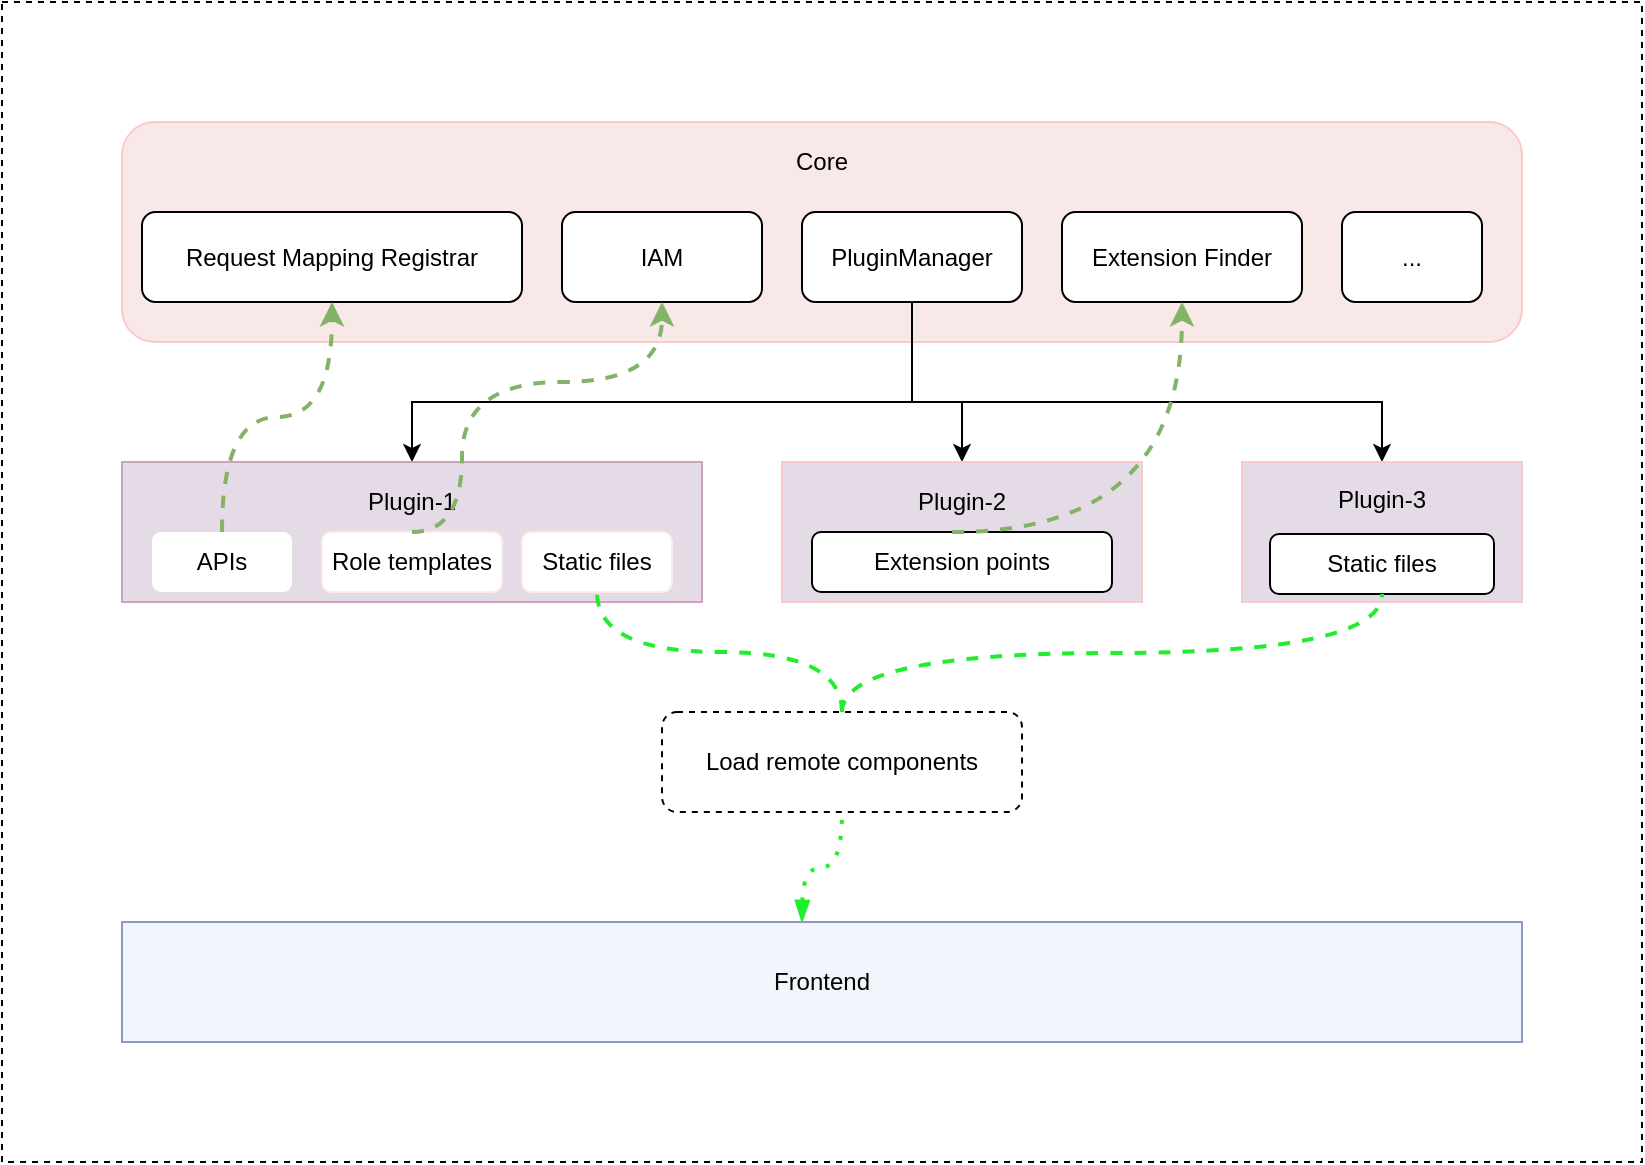 <mxfile version="18.0.1" type="device"><diagram name="Page-1" id="5f0bae14-7c28-e335-631c-24af17079c00"><mxGraphModel dx="1580" dy="1097" grid="1" gridSize="10" guides="1" tooltips="1" connect="1" arrows="1" fold="1" page="1" pageScale="1" pageWidth="1100" pageHeight="850" background="none" math="0" shadow="0"><root><mxCell id="0"/><mxCell id="1" parent="0"/><mxCell id="ZPVsJwoKhBv2PM2kB9px-57" value="" style="rounded=0;whiteSpace=wrap;html=1;dashed=1;labelBackgroundColor=none;labelBorderColor=none;" vertex="1" parent="1"><mxGeometry x="150" y="70" width="820" height="580" as="geometry"/></mxCell><mxCell id="ZPVsJwoKhBv2PM2kB9px-8" value="" style="rounded=1;whiteSpace=wrap;html=1;labelBackgroundColor=none;labelBorderColor=none;fillColor=#F8E8E7;strokeColor=#F8CAC9;" vertex="1" parent="1"><mxGeometry x="210" y="130" width="700" height="110" as="geometry"/></mxCell><mxCell id="iYctzyc8GO7ducQuubpG-2" value="Request Mapping Registrar" style="rounded=1;whiteSpace=wrap;html=1;" parent="1" vertex="1"><mxGeometry x="220" y="175" width="190" height="45" as="geometry"/></mxCell><mxCell id="ZPVsJwoKhBv2PM2kB9px-47" value="" style="edgeStyle=orthogonalEdgeStyle;rounded=0;orthogonalLoop=1;jettySize=auto;html=1;fontColor=#000000;entryX=0.5;entryY=0;entryDx=0;entryDy=0;" edge="1" parent="1" source="ZPVsJwoKhBv2PM2kB9px-2" target="ZPVsJwoKhBv2PM2kB9px-11"><mxGeometry relative="1" as="geometry"><Array as="points"><mxPoint x="605" y="270"/><mxPoint x="355" y="270"/></Array></mxGeometry></mxCell><mxCell id="ZPVsJwoKhBv2PM2kB9px-48" style="edgeStyle=orthogonalEdgeStyle;rounded=0;orthogonalLoop=1;jettySize=auto;html=1;fontColor=#000000;" edge="1" parent="1" source="ZPVsJwoKhBv2PM2kB9px-2" target="ZPVsJwoKhBv2PM2kB9px-18"><mxGeometry relative="1" as="geometry"><Array as="points"><mxPoint x="605" y="270"/><mxPoint x="630" y="270"/></Array></mxGeometry></mxCell><mxCell id="ZPVsJwoKhBv2PM2kB9px-49" style="edgeStyle=orthogonalEdgeStyle;rounded=0;orthogonalLoop=1;jettySize=auto;html=1;entryX=0.5;entryY=0;entryDx=0;entryDy=0;fontColor=#000000;" edge="1" parent="1" source="ZPVsJwoKhBv2PM2kB9px-2" target="ZPVsJwoKhBv2PM2kB9px-20"><mxGeometry relative="1" as="geometry"><Array as="points"><mxPoint x="605" y="270"/><mxPoint x="840" y="270"/></Array></mxGeometry></mxCell><mxCell id="ZPVsJwoKhBv2PM2kB9px-2" value="&lt;span style=&quot;&quot;&gt;PluginManager&lt;/span&gt;" style="rounded=1;whiteSpace=wrap;html=1;" vertex="1" parent="1"><mxGeometry x="550" y="175" width="110" height="45" as="geometry"/></mxCell><mxCell id="ZPVsJwoKhBv2PM2kB9px-3" value="IAM" style="rounded=1;whiteSpace=wrap;html=1;" vertex="1" parent="1"><mxGeometry x="430" y="175" width="100" height="45" as="geometry"/></mxCell><mxCell id="ZPVsJwoKhBv2PM2kB9px-4" style="edgeStyle=orthogonalEdgeStyle;rounded=0;orthogonalLoop=1;jettySize=auto;html=1;exitX=0.5;exitY=1;exitDx=0;exitDy=0;" edge="1" parent="1" source="ZPVsJwoKhBv2PM2kB9px-3" target="ZPVsJwoKhBv2PM2kB9px-3"><mxGeometry relative="1" as="geometry"/></mxCell><mxCell id="ZPVsJwoKhBv2PM2kB9px-5" value="Extension Finder" style="rounded=1;whiteSpace=wrap;html=1;" vertex="1" parent="1"><mxGeometry x="680" y="175" width="120" height="45" as="geometry"/></mxCell><mxCell id="ZPVsJwoKhBv2PM2kB9px-9" value="Core" style="text;html=1;strokeColor=none;fillColor=none;align=center;verticalAlign=middle;whiteSpace=wrap;rounded=0;" vertex="1" parent="1"><mxGeometry x="530" y="135" width="60" height="30" as="geometry"/></mxCell><mxCell id="ZPVsJwoKhBv2PM2kB9px-23" value="" style="group" vertex="1" connectable="0" parent="1"><mxGeometry x="210" y="300" width="290" height="70" as="geometry"/></mxCell><mxCell id="ZPVsJwoKhBv2PM2kB9px-11" value="" style="rounded=0;whiteSpace=wrap;html=1;labelBackgroundColor=none;labelBorderColor=none;strokeColor=#CDA2BE;fillColor=#E4DBE7;" vertex="1" parent="ZPVsJwoKhBv2PM2kB9px-23"><mxGeometry width="290" height="70" as="geometry"/></mxCell><mxCell id="ZPVsJwoKhBv2PM2kB9px-12" value="APIs" style="rounded=1;whiteSpace=wrap;html=1;labelBackgroundColor=none;labelBorderColor=none;fontColor=#000000;strokeColor=none;fillColor=#FFFFFF;" vertex="1" parent="ZPVsJwoKhBv2PM2kB9px-23"><mxGeometry x="15" y="35" width="70" height="30" as="geometry"/></mxCell><mxCell id="ZPVsJwoKhBv2PM2kB9px-13" value="Role templates" style="rounded=1;whiteSpace=wrap;html=1;labelBackgroundColor=none;labelBorderColor=none;fontColor=#000000;strokeColor=#FFEBEB;fillColor=#FFFFFF;" vertex="1" parent="ZPVsJwoKhBv2PM2kB9px-23"><mxGeometry x="100" y="35" width="90" height="30" as="geometry"/></mxCell><mxCell id="ZPVsJwoKhBv2PM2kB9px-14" value="Static files" style="rounded=1;whiteSpace=wrap;html=1;labelBackgroundColor=none;labelBorderColor=none;fontColor=#000000;strokeColor=#FFEBEB;fillColor=#FFFFFF;" vertex="1" parent="ZPVsJwoKhBv2PM2kB9px-23"><mxGeometry x="200" y="35" width="75" height="30" as="geometry"/></mxCell><mxCell id="ZPVsJwoKhBv2PM2kB9px-22" value="Plugin-1" style="text;html=1;strokeColor=none;fillColor=none;align=center;verticalAlign=middle;whiteSpace=wrap;rounded=0;labelBackgroundColor=none;labelBorderColor=none;fontColor=#000000;" vertex="1" parent="ZPVsJwoKhBv2PM2kB9px-23"><mxGeometry x="115" y="7" width="60" height="25" as="geometry"/></mxCell><mxCell id="ZPVsJwoKhBv2PM2kB9px-30" value="" style="group;fillColor=#d5e8d4;strokeColor=#82b366;" vertex="1" connectable="0" parent="1"><mxGeometry x="540" y="300" width="180" height="70" as="geometry"/></mxCell><mxCell id="ZPVsJwoKhBv2PM2kB9px-18" value="" style="rounded=0;whiteSpace=wrap;html=1;labelBackgroundColor=none;labelBorderColor=none;fontColor=#000000;strokeColor=#F8CAC9;fillColor=#E4DBE7;container=0;" vertex="1" parent="ZPVsJwoKhBv2PM2kB9px-30"><mxGeometry width="180" height="70" as="geometry"/></mxCell><mxCell id="ZPVsJwoKhBv2PM2kB9px-19" value="Extension points" style="rounded=1;whiteSpace=wrap;html=1;labelBackgroundColor=none;labelBorderColor=none;container=0;" vertex="1" parent="ZPVsJwoKhBv2PM2kB9px-30"><mxGeometry x="15" y="35" width="150" height="30" as="geometry"/></mxCell><mxCell id="ZPVsJwoKhBv2PM2kB9px-25" value="Plugin-2" style="text;html=1;strokeColor=none;fillColor=none;align=center;verticalAlign=middle;whiteSpace=wrap;rounded=0;labelBackgroundColor=none;labelBorderColor=none;fontColor=#000000;container=0;" vertex="1" parent="ZPVsJwoKhBv2PM2kB9px-30"><mxGeometry x="45" y="10" width="90" height="20" as="geometry"/></mxCell><mxCell id="ZPVsJwoKhBv2PM2kB9px-46" value="" style="endArrow=classic;html=1;rounded=0;fontColor=#000000;entryX=0.5;entryY=1;entryDx=0;entryDy=0;fillColor=#d5e8d4;strokeColor=#82b366;dashed=1;strokeWidth=2;edgeStyle=orthogonalEdgeStyle;curved=1;" edge="1" parent="ZPVsJwoKhBv2PM2kB9px-30" target="ZPVsJwoKhBv2PM2kB9px-5"><mxGeometry width="50" height="50" relative="1" as="geometry"><mxPoint x="85" y="35" as="sourcePoint"/><mxPoint x="135" y="-15" as="targetPoint"/></mxGeometry></mxCell><mxCell id="ZPVsJwoKhBv2PM2kB9px-31" value="" style="group" vertex="1" connectable="0" parent="1"><mxGeometry x="770" y="300" width="140" height="70" as="geometry"/></mxCell><mxCell id="ZPVsJwoKhBv2PM2kB9px-20" value="" style="rounded=0;whiteSpace=wrap;html=1;labelBackgroundColor=none;labelBorderColor=none;fontColor=#000000;strokeColor=#F8CAC9;fillColor=#E4DBE7;" vertex="1" parent="ZPVsJwoKhBv2PM2kB9px-31"><mxGeometry width="140" height="70" as="geometry"/></mxCell><mxCell id="ZPVsJwoKhBv2PM2kB9px-21" value="Static files" style="rounded=1;whiteSpace=wrap;html=1;labelBackgroundColor=none;labelBorderColor=none;" vertex="1" parent="ZPVsJwoKhBv2PM2kB9px-31"><mxGeometry x="14" y="36" width="112" height="30" as="geometry"/></mxCell><mxCell id="ZPVsJwoKhBv2PM2kB9px-29" value="Plugin-3" style="text;html=1;strokeColor=none;fillColor=none;align=center;verticalAlign=middle;whiteSpace=wrap;rounded=0;labelBackgroundColor=none;labelBorderColor=none;fontColor=#000000;" vertex="1" parent="ZPVsJwoKhBv2PM2kB9px-31"><mxGeometry x="28" y="8" width="84" height="22" as="geometry"/></mxCell><mxCell id="ZPVsJwoKhBv2PM2kB9px-34" value="..." style="rounded=1;whiteSpace=wrap;html=1;" vertex="1" parent="1"><mxGeometry x="820" y="175" width="70" height="45" as="geometry"/></mxCell><mxCell id="ZPVsJwoKhBv2PM2kB9px-42" value="" style="endArrow=classic;html=1;rounded=0;fontColor=#000000;exitX=0.5;exitY=0;exitDx=0;exitDy=0;entryX=0.5;entryY=1;entryDx=0;entryDy=0;fillColor=#d5e8d4;strokeColor=#82b366;dashed=1;strokeWidth=2;edgeStyle=orthogonalEdgeStyle;curved=1;" edge="1" parent="1" source="ZPVsJwoKhBv2PM2kB9px-12" target="iYctzyc8GO7ducQuubpG-2"><mxGeometry width="50" height="50" relative="1" as="geometry"><mxPoint x="520" y="170" as="sourcePoint"/><mxPoint x="570" y="120" as="targetPoint"/></mxGeometry></mxCell><mxCell id="ZPVsJwoKhBv2PM2kB9px-50" value="" style="curved=1;endArrow=classic;html=1;rounded=0;fontColor=#000000;entryX=0.5;entryY=1;entryDx=0;entryDy=0;exitX=0.5;exitY=0;exitDx=0;exitDy=0;fillColor=#d5e8d4;strokeColor=#82b366;dashed=1;strokeWidth=2;edgeStyle=orthogonalEdgeStyle;" edge="1" parent="1" source="ZPVsJwoKhBv2PM2kB9px-13" target="ZPVsJwoKhBv2PM2kB9px-3"><mxGeometry width="50" height="50" relative="1" as="geometry"><mxPoint x="260" y="520" as="sourcePoint"/><mxPoint x="390" y="440" as="targetPoint"/><Array as="points"><mxPoint x="380" y="335"/><mxPoint x="380" y="260"/><mxPoint x="480" y="260"/></Array></mxGeometry></mxCell><mxCell id="ZPVsJwoKhBv2PM2kB9px-51" value="Frontend" style="rounded=0;whiteSpace=wrap;html=1;labelBackgroundColor=none;labelBorderColor=none;strokeColor=#8B99BF;fillColor=#F2F5FC;" vertex="1" parent="1"><mxGeometry x="210" y="530" width="700" height="60" as="geometry"/></mxCell><mxCell id="ZPVsJwoKhBv2PM2kB9px-52" value="Load remote components" style="rounded=1;whiteSpace=wrap;html=1;labelBackgroundColor=none;labelBorderColor=none;dashed=1;" vertex="1" parent="1"><mxGeometry x="480" y="425" width="180" height="50" as="geometry"/></mxCell><mxCell id="ZPVsJwoKhBv2PM2kB9px-54" value="" style="endArrow=none;dashed=1;html=1;strokeWidth=2;rounded=0;fontColor=#000000;entryX=0.5;entryY=1;entryDx=0;entryDy=0;exitX=0.5;exitY=0;exitDx=0;exitDy=0;edgeStyle=orthogonalEdgeStyle;curved=1;fillColor=#60a917;strokeColor=#21ED2F;" edge="1" parent="1" source="ZPVsJwoKhBv2PM2kB9px-52" target="ZPVsJwoKhBv2PM2kB9px-14"><mxGeometry width="50" height="50" relative="1" as="geometry"><mxPoint x="410" y="430" as="sourcePoint"/><mxPoint x="460" y="380" as="targetPoint"/></mxGeometry></mxCell><mxCell id="ZPVsJwoKhBv2PM2kB9px-55" value="" style="endArrow=none;dashed=1;html=1;dashPattern=1 3;strokeWidth=2;rounded=0;fontColor=#000000;curved=1;entryX=0.5;entryY=1;entryDx=0;entryDy=0;edgeStyle=orthogonalEdgeStyle;startArrow=blockThin;startFill=1;fillColor=#60a917;strokeColor=#21ED2F;" edge="1" parent="1" target="ZPVsJwoKhBv2PM2kB9px-52"><mxGeometry width="50" height="50" relative="1" as="geometry"><mxPoint x="550" y="530" as="sourcePoint"/><mxPoint x="550" y="480" as="targetPoint"/></mxGeometry></mxCell><mxCell id="ZPVsJwoKhBv2PM2kB9px-56" value="" style="endArrow=none;dashed=1;html=1;strokeWidth=2;rounded=0;fontColor=#000000;curved=1;entryX=0.5;entryY=1;entryDx=0;entryDy=0;exitX=0.5;exitY=0;exitDx=0;exitDy=0;edgeStyle=orthogonalEdgeStyle;strokeColor=#21ED2F;" edge="1" parent="1" source="ZPVsJwoKhBv2PM2kB9px-52" target="ZPVsJwoKhBv2PM2kB9px-21"><mxGeometry width="50" height="50" relative="1" as="geometry"><mxPoint x="570" y="420" as="sourcePoint"/><mxPoint x="850" y="400" as="targetPoint"/></mxGeometry></mxCell></root></mxGraphModel></diagram></mxfile>